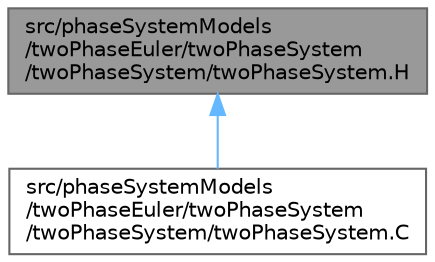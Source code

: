 digraph "src/phaseSystemModels/twoPhaseEuler/twoPhaseSystem/twoPhaseSystem/twoPhaseSystem.H"
{
 // LATEX_PDF_SIZE
  bgcolor="transparent";
  edge [fontname=Helvetica,fontsize=10,labelfontname=Helvetica,labelfontsize=10];
  node [fontname=Helvetica,fontsize=10,shape=box,height=0.2,width=0.4];
  Node1 [id="Node000001",label="src/phaseSystemModels\l/twoPhaseEuler/twoPhaseSystem\l/twoPhaseSystem/twoPhaseSystem.H",height=0.2,width=0.4,color="gray40", fillcolor="grey60", style="filled", fontcolor="black",tooltip=" "];
  Node1 -> Node2 [id="edge1_Node000001_Node000002",dir="back",color="steelblue1",style="solid",tooltip=" "];
  Node2 [id="Node000002",label="src/phaseSystemModels\l/twoPhaseEuler/twoPhaseSystem\l/twoPhaseSystem/twoPhaseSystem.C",height=0.2,width=0.4,color="grey40", fillcolor="white", style="filled",URL="$twoPhaseEuler_2twoPhaseSystem_2twoPhaseSystem_2twoPhaseSystem_8C.html",tooltip=" "];
}

